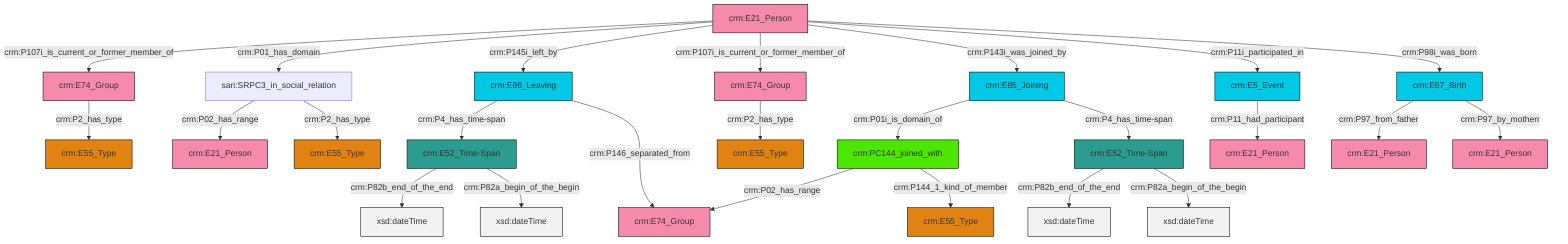 graph TD
classDef Literal fill:#f2f2f2,stroke:#000000;
classDef CRM_Entity fill:#FFFFFF,stroke:#000000;
classDef Temporal_Entity fill:#00C9E6, stroke:#000000;
classDef Type fill:#E18312, stroke:#000000;
classDef Time-Span fill:#2C9C91, stroke:#000000;
classDef Appellation fill:#FFEB7F, stroke:#000000;
classDef Place fill:#008836, stroke:#000000;
classDef Persistent_Item fill:#B266B2, stroke:#000000;
classDef Conceptual_Object fill:#FFD700, stroke:#000000;
classDef Physical_Thing fill:#D2B48C, stroke:#000000;
classDef Actor fill:#f58aad, stroke:#000000;
classDef PC_Classes fill:#4ce600, stroke:#000000;
classDef Multi fill:#cccccc,stroke:#000000;

0["crm:E52_Time-Span"]:::Time-Span -->|crm:P82b_end_of_the_end| 1[xsd:dateTime]:::Literal
2["crm:E21_Person"]:::Actor -->|crm:P107i_is_current_or_former_member_of| 3["crm:E74_Group"]:::Actor
11["crm:E67_Birth"]:::Temporal_Entity -->|crm:P97_from_father| 12["crm:E21_Person"]:::Actor
13["crm:E74_Group"]:::Actor -->|crm:P2_has_type| 14["crm:E55_Type"]:::Type
18["crm:E86_Leaving"]:::Temporal_Entity -->|crm:P4_has_time-span| 6["crm:E52_Time-Span"]:::Time-Span
2["crm:E21_Person"]:::Actor -->|crm:P01_has_domain| 4["sari:SRPC3_in_social_relation"]:::Default
19["crm:PC144_joined_with"]:::PC_Classes -->|crm:P02_has_range| 20["crm:E74_Group"]:::Actor
2["crm:E21_Person"]:::Actor -->|crm:P145i_left_by| 18["crm:E86_Leaving"]:::Temporal_Entity
19["crm:PC144_joined_with"]:::PC_Classes -->|crm:P144_1_kind_of_member| 24["crm:E55_Type"]:::Type
2["crm:E21_Person"]:::Actor -->|crm:P107i_is_current_or_former_member_of| 13["crm:E74_Group"]:::Actor
3["crm:E74_Group"]:::Actor -->|crm:P2_has_type| 22["crm:E55_Type"]:::Type
4["sari:SRPC3_in_social_relation"]:::Default -->|crm:P02_has_range| 29["crm:E21_Person"]:::Actor
2["crm:E21_Person"]:::Actor -->|crm:P143i_was_joined_by| 16["crm:E85_Joining"]:::Temporal_Entity
18["crm:E86_Leaving"]:::Temporal_Entity -->|crm:P146_separated_from| 20["crm:E74_Group"]:::Actor
0["crm:E52_Time-Span"]:::Time-Span -->|crm:P82a_begin_of_the_begin| 32[xsd:dateTime]:::Literal
2["crm:E21_Person"]:::Actor -->|crm:P11i_participated_in| 33["crm:E5_Event"]:::Temporal_Entity
16["crm:E85_Joining"]:::Temporal_Entity -->|crm:P01i_is_domain_of| 19["crm:PC144_joined_with"]:::PC_Classes
6["crm:E52_Time-Span"]:::Time-Span -->|crm:P82b_end_of_the_end| 38[xsd:dateTime]:::Literal
16["crm:E85_Joining"]:::Temporal_Entity -->|crm:P4_has_time-span| 0["crm:E52_Time-Span"]:::Time-Span
6["crm:E52_Time-Span"]:::Time-Span -->|crm:P82a_begin_of_the_begin| 39[xsd:dateTime]:::Literal
11["crm:E67_Birth"]:::Temporal_Entity -->|crm:P97_by_motherr| 9["crm:E21_Person"]:::Actor
33["crm:E5_Event"]:::Temporal_Entity -->|crm:P11_had_participant| 34["crm:E21_Person"]:::Actor
2["crm:E21_Person"]:::Actor -->|crm:P98i_was_born| 11["crm:E67_Birth"]:::Temporal_Entity
4["sari:SRPC3_in_social_relation"]:::Default -->|crm:P2_has_type| 26["crm:E55_Type"]:::Type